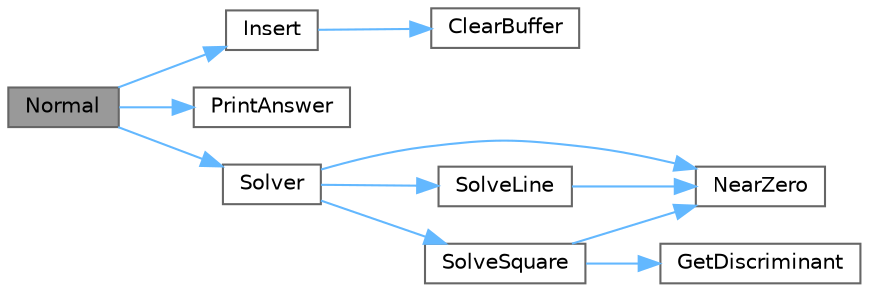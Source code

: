 digraph "Normal"
{
 // LATEX_PDF_SIZE
  bgcolor="transparent";
  edge [fontname=Helvetica,fontsize=10,labelfontname=Helvetica,labelfontsize=10];
  node [fontname=Helvetica,fontsize=10,shape=box,height=0.2,width=0.4];
  rankdir="LR";
  Node1 [id="Node000001",label="Normal",height=0.2,width=0.4,color="gray40", fillcolor="grey60", style="filled", fontcolor="black",tooltip="a function that runs SolveSquare with user's coefficients"];
  Node1 -> Node2 [id="edge1_Node000001_Node000002",color="steelblue1",style="solid",tooltip=" "];
  Node2 [id="Node000002",label="Insert",height=0.2,width=0.4,color="grey40", fillcolor="white", style="filled",URL="$in__out_8cpp.html#a513843f0fc05028770e357e13f8fb395",tooltip="accepts from the user the values ​​of the coefficients of a quadratic equation in the correct data ty..."];
  Node2 -> Node3 [id="edge2_Node000002_Node000003",color="steelblue1",style="solid",tooltip=" "];
  Node3 [id="Node000003",label="ClearBuffer",height=0.2,width=0.4,color="grey40", fillcolor="white", style="filled",URL="$utilities_8cpp.html#af28fe6832f4dd3f13033e5c666525f07",tooltip="a function waiting for a new line or end of file when entering quadratic equation coefficient values ..."];
  Node1 -> Node4 [id="edge3_Node000001_Node000004",color="steelblue1",style="solid",tooltip=" "];
  Node4 [id="Node000004",label="PrintAnswer",height=0.2,width=0.4,color="grey40", fillcolor="white", style="filled",URL="$in__out_8cpp.html#a627e09d737ba3116e5a4ea59eaac08a6",tooltip="outputs the solution to the quadratic equation of the Solver() function"];
  Node1 -> Node5 [id="edge4_Node000001_Node000005",color="steelblue1",style="solid",tooltip=" "];
  Node5 [id="Node000005",label="Solver",height=0.2,width=0.4,color="grey40", fillcolor="white", style="filled",URL="$solve_8cpp.html#a360fd5c9c1e331df9e973db99d71eac5",tooltip="a function that triggers the solution of a linear or quadratic equation depending on the value of par..."];
  Node5 -> Node6 [id="edge5_Node000005_Node000006",color="steelblue1",style="solid",tooltip=" "];
  Node6 [id="Node000006",label="NearZero",height=0.2,width=0.4,color="grey40", fillcolor="white", style="filled",URL="$utilities_8cpp.html#aafdadb4e22e6706240da0ba71e870218",tooltip="a function that compares the values ​​of double variables with a very small value to determine whethe..."];
  Node5 -> Node7 [id="edge6_Node000005_Node000007",color="steelblue1",style="solid",tooltip=" "];
  Node7 [id="Node000007",label="SolveLine",height=0.2,width=0.4,color="grey40", fillcolor="white", style="filled",URL="$solve_8cpp.html#a279e7254693e11b493551bc784828792",tooltip="a function that solutes a linear equation"];
  Node7 -> Node6 [id="edge7_Node000007_Node000006",color="steelblue1",style="solid",tooltip=" "];
  Node5 -> Node8 [id="edge8_Node000005_Node000008",color="steelblue1",style="solid",tooltip=" "];
  Node8 [id="Node000008",label="SolveSquare",height=0.2,width=0.4,color="grey40", fillcolor="white", style="filled",URL="$solve_8cpp.html#aae022c6c61a668fbb2774df6f709f6b1",tooltip="a function that solutes a quadratic equation"];
  Node8 -> Node9 [id="edge9_Node000008_Node000009",color="steelblue1",style="solid",tooltip=" "];
  Node9 [id="Node000009",label="GetDiscriminant",height=0.2,width=0.4,color="grey40", fillcolor="white", style="filled",URL="$solve_8cpp.html#ac330ab8e5170adad03c8779c7dbda27b",tooltip="a static function calculating discriminant for solving quadratic equation with none zero coefficient ..."];
  Node8 -> Node6 [id="edge10_Node000008_Node000006",color="steelblue1",style="solid",tooltip=" "];
}
